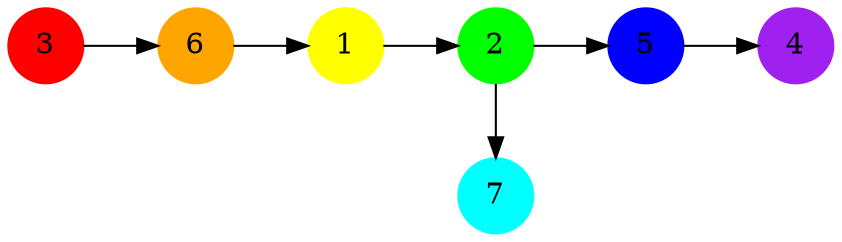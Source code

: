 digraph G {
    graph [dpi=600, bgcolor="transparent"]
    node [shape=circle, style=filled]
    edge [minlen=2]
    3 [color=red]
    6 [color=orange]
    1 [color=yellow]
    2 [color=green]
    5 [color=blue]
    7 [color=aqua]
    4 [color=purple]
    3 -> 6 -> 1 -> 2 -> 5 -> 4
    2 -> 7 [minlen=1]
    {rank=same; 3;6;1;2;5;4}
}